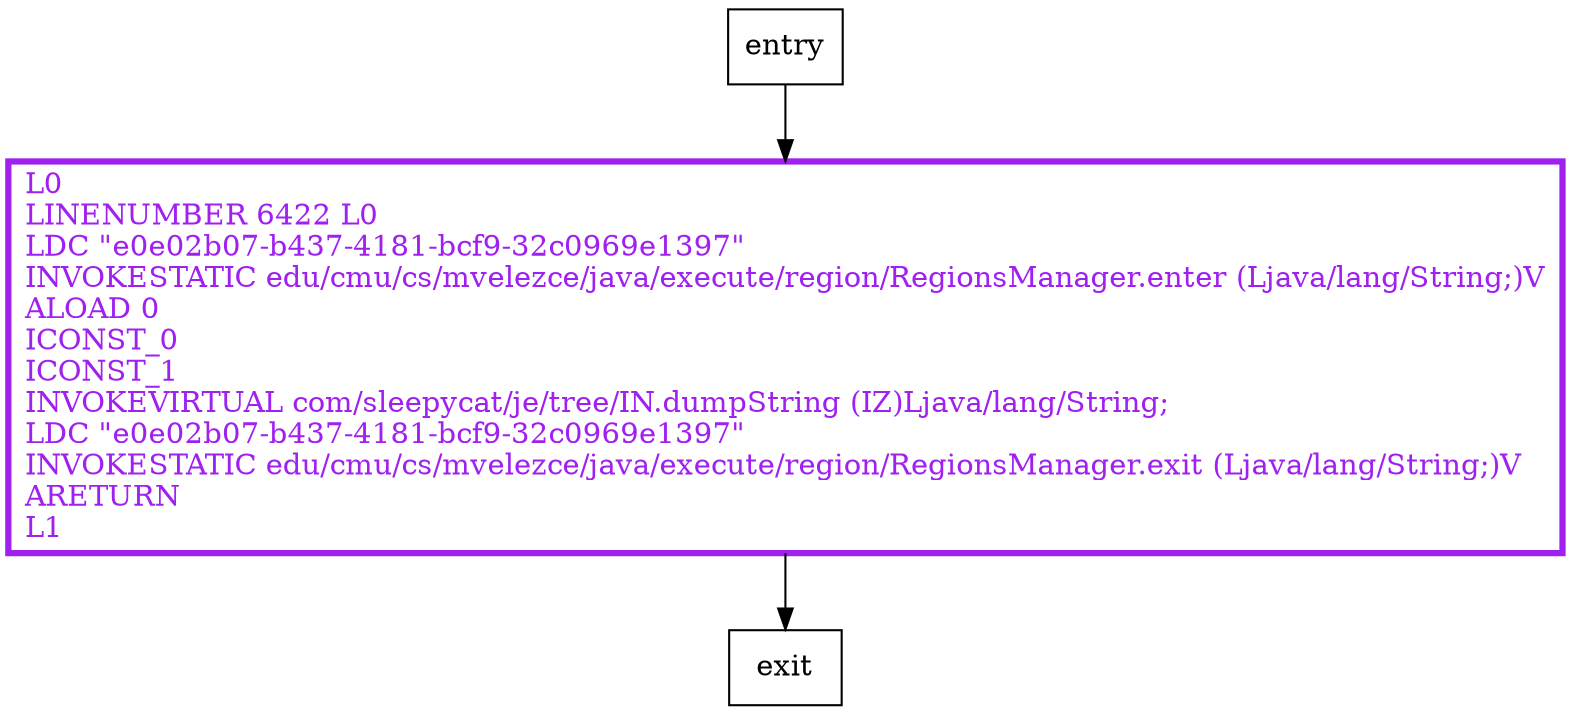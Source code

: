digraph toString {
node [shape=record];
2004762425 [label="L0\lLINENUMBER 6422 L0\lLDC \"e0e02b07-b437-4181-bcf9-32c0969e1397\"\lINVOKESTATIC edu/cmu/cs/mvelezce/java/execute/region/RegionsManager.enter (Ljava/lang/String;)V\lALOAD 0\lICONST_0\lICONST_1\lINVOKEVIRTUAL com/sleepycat/je/tree/IN.dumpString (IZ)Ljava/lang/String;\lLDC \"e0e02b07-b437-4181-bcf9-32c0969e1397\"\lINVOKESTATIC edu/cmu/cs/mvelezce/java/execute/region/RegionsManager.exit (Ljava/lang/String;)V\lARETURN\lL1\l"];
entry;
exit;
entry -> 2004762425
2004762425 -> exit
2004762425[fontcolor="purple", penwidth=3, color="purple"];
}
